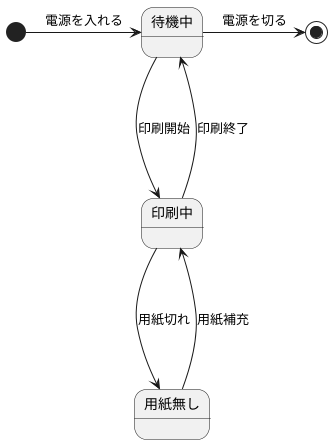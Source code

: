 @startuml 演習６－１

[*] -right-> 待機中 : 電源を入れる
待機中 ---> 印刷中  : 印刷開始
印刷中 ---> 用紙無し : 用紙切れ
用紙無し ---> 印刷中 : 用紙補充
印刷中 ---> 待機中 : 印刷終了
待機中 -right-> [*] : 電源を切る
@enduml